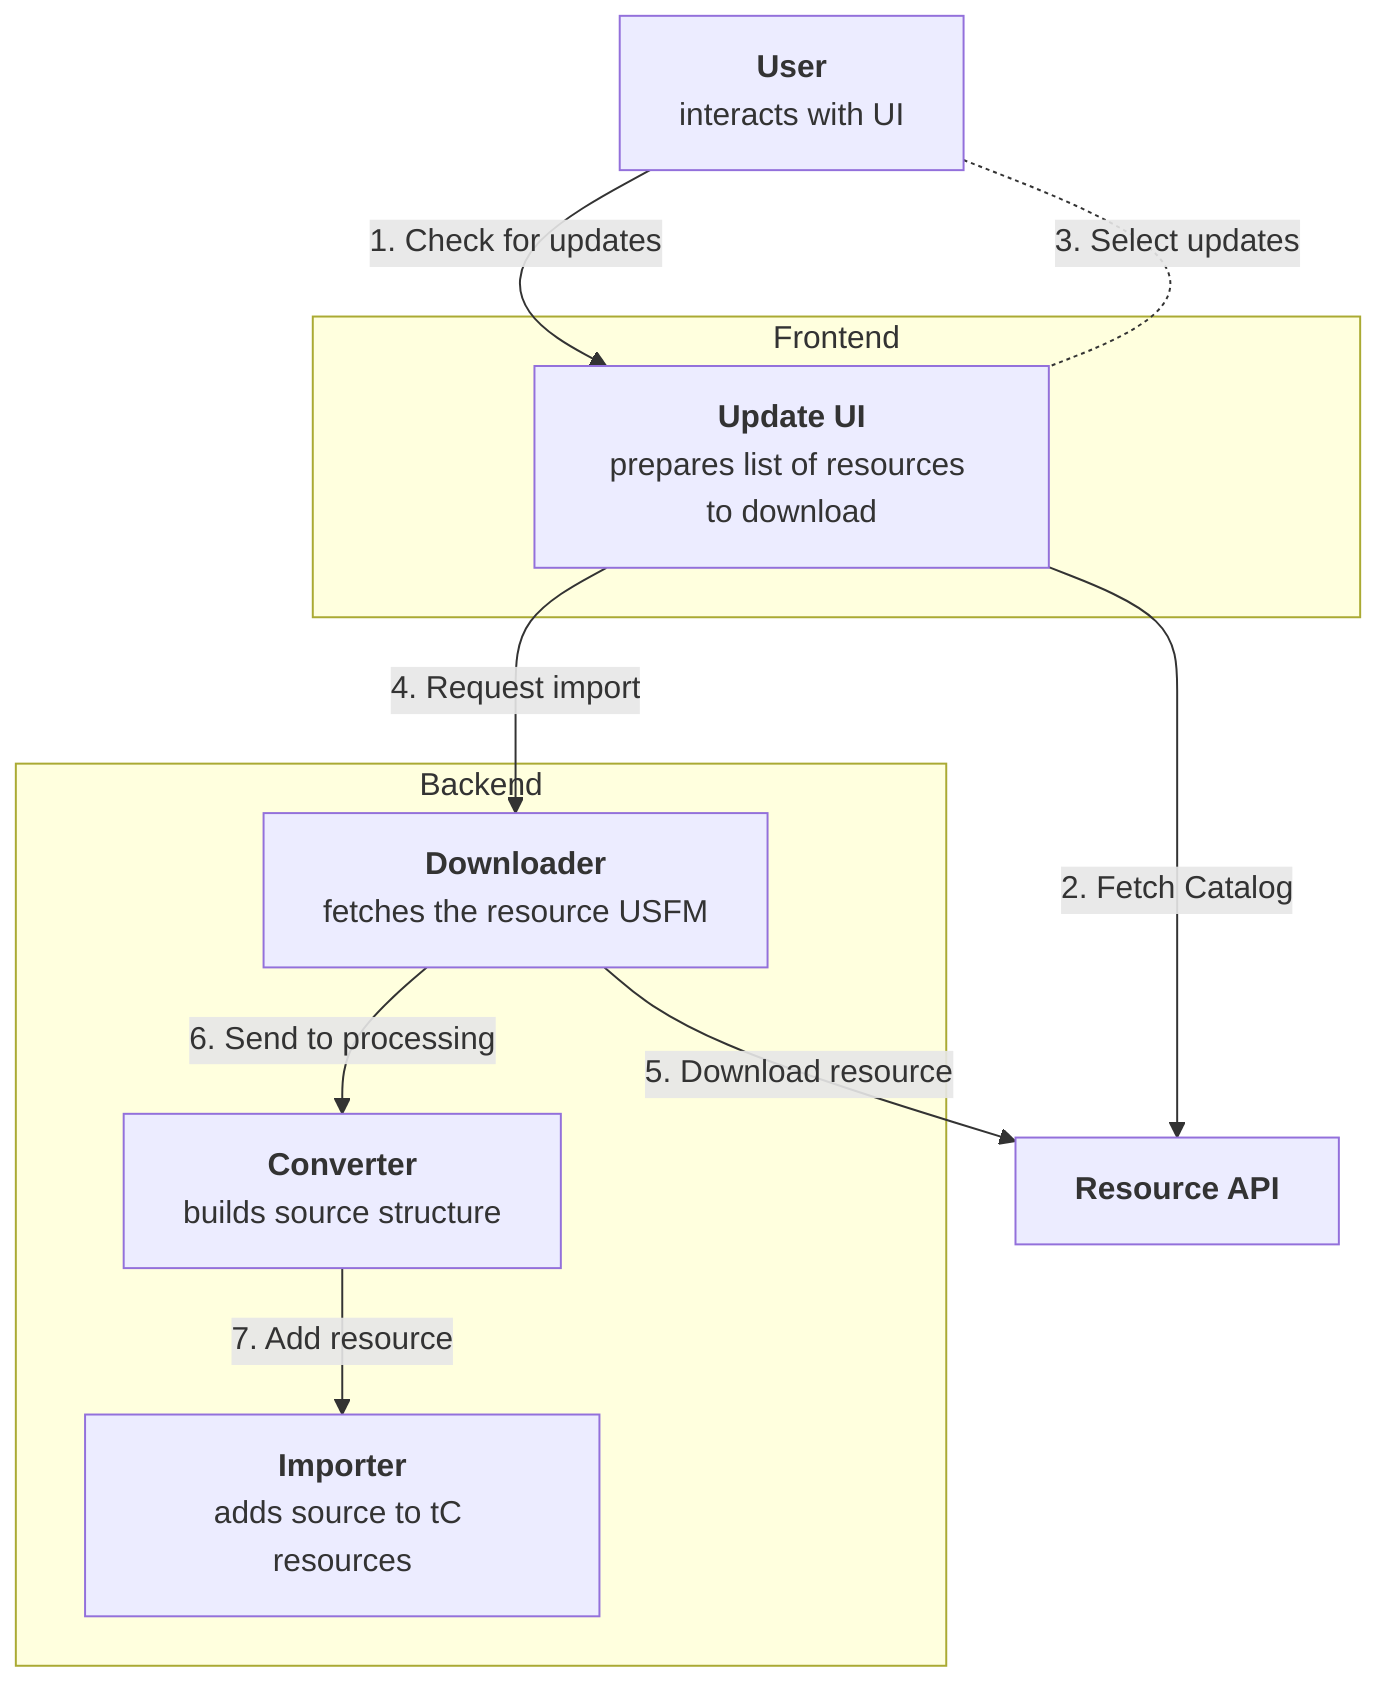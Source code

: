 graph TD
User[<strong>User</strong><br>interacts with UI]
API[<strong>Resource API</strong>]
subgraph Frontend
UI[<strong>Update UI</strong><br>prepares list of resources to download]
end
subgraph Backend
Download[<strong>Downloader</strong><br>fetches the resource USFM]
Converter[<strong>Converter</strong><br>builds source structure]
Importer[<strong>Importer</strong><br>adds source to tC resources]
end

User --> |1. Check for updates| UI
UI --> |2. Fetch Catalog| API
User -.-|3. Select updates|UI
UI --> |4. Request import| Download
Download --> |6. Send to processing| Converter
Converter --> |7. Add resource|Importer
Download --> |5. Download resource|API